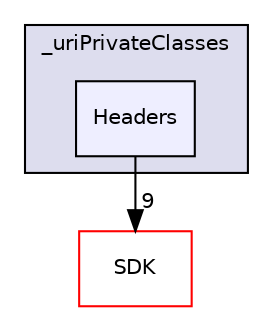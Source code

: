 digraph "Headers" {
  compound=true
  node [ fontsize="10", fontname="Helvetica"];
  edge [ labelfontsize="10", labelfontname="Helvetica"];
  subgraph clusterdir_5265caff195cc8a0352ba37c3aeb5be2 {
    graph [ bgcolor="#ddddee", pencolor="black", label="_uriPrivateClasses" fontname="Helvetica", fontsize="10", URL="dir_5265caff195cc8a0352ba37c3aeb5be2.html"]
  dir_d3db563b4405f3792e6c256b7a5eac3a [shape=box, label="Headers", style="filled", fillcolor="#eeeeff", pencolor="black", URL="dir_d3db563b4405f3792e6c256b7a5eac3a.html"];
  }
  dir_ca6309d378ceffb9970caf11a0592736 [shape=box label="SDK" fillcolor="white" style="filled" color="red" URL="dir_ca6309d378ceffb9970caf11a0592736.html"];
  dir_d3db563b4405f3792e6c256b7a5eac3a->dir_ca6309d378ceffb9970caf11a0592736 [headlabel="9", labeldistance=1.5 headhref="dir_000005_000007.html"];
}
